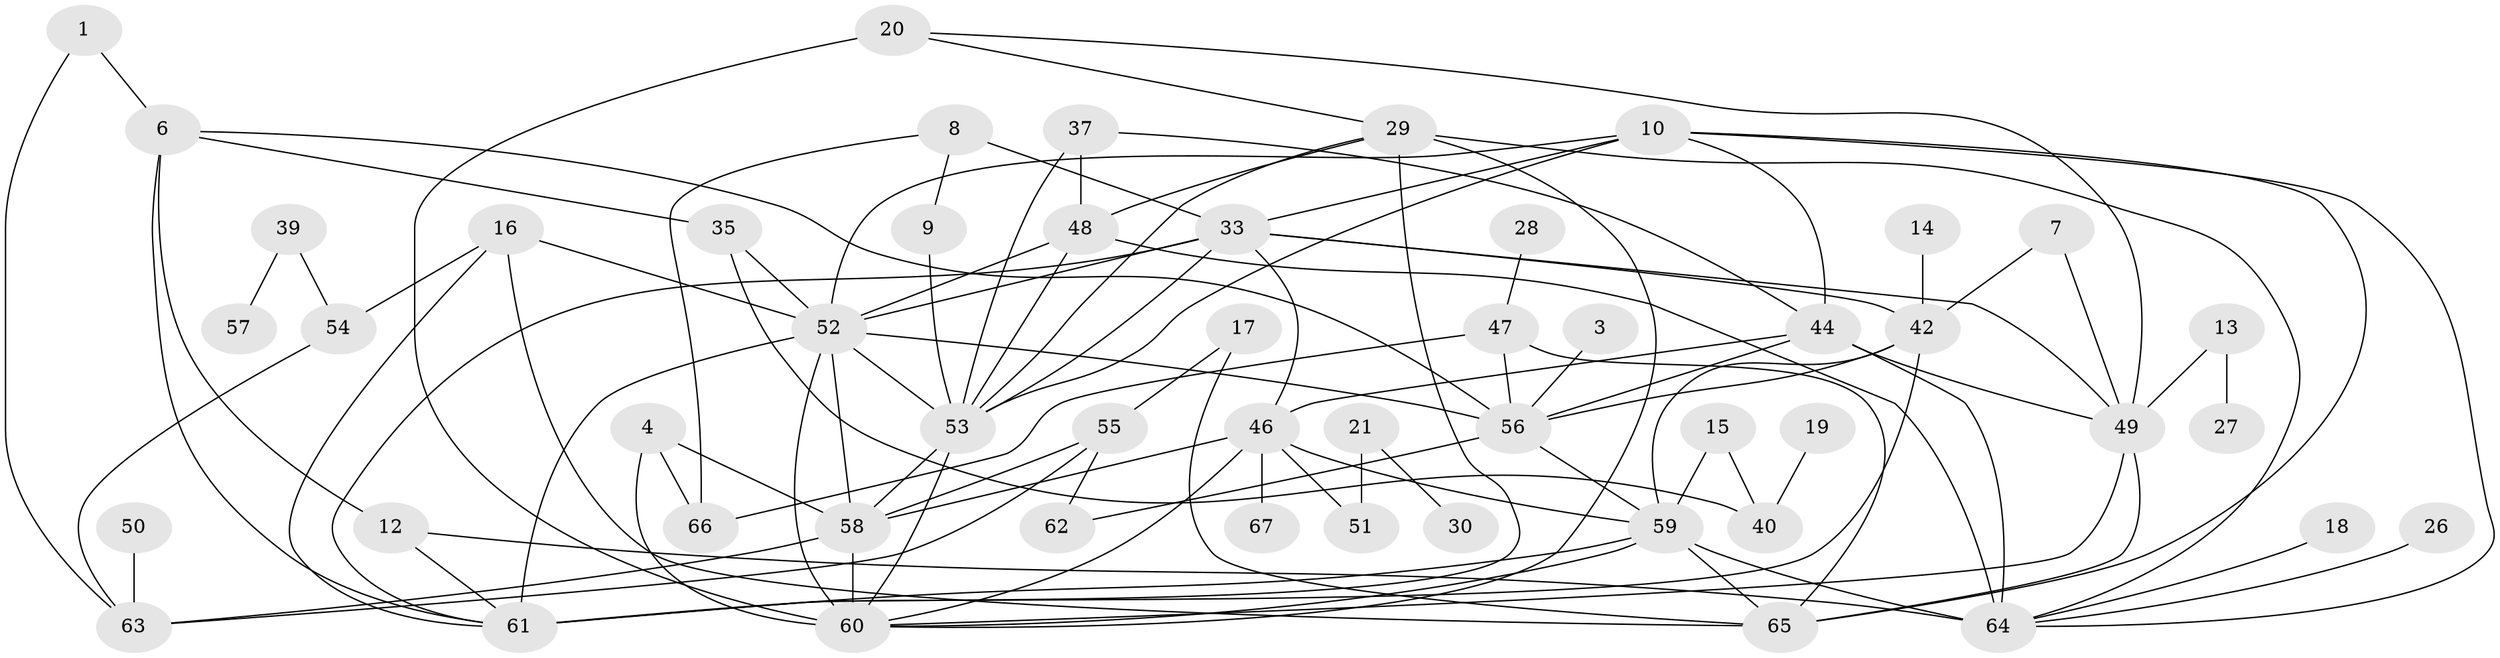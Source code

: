 // original degree distribution, {4: 0.12781954887218044, 2: 0.21804511278195488, 0: 0.09774436090225563, 5: 0.09022556390977443, 1: 0.17293233082706766, 3: 0.21804511278195488, 6: 0.045112781954887216, 7: 0.03007518796992481}
// Generated by graph-tools (version 1.1) at 2025/35/03/04/25 23:35:58]
// undirected, 52 vertices, 102 edges
graph export_dot {
  node [color=gray90,style=filled];
  1;
  3;
  4;
  6;
  7;
  8;
  9;
  10;
  12;
  13;
  14;
  15;
  16;
  17;
  18;
  19;
  20;
  21;
  26;
  27;
  28;
  29;
  30;
  33;
  35;
  37;
  39;
  40;
  42;
  44;
  46;
  47;
  48;
  49;
  50;
  51;
  52;
  53;
  54;
  55;
  56;
  57;
  58;
  59;
  60;
  61;
  62;
  63;
  64;
  65;
  66;
  67;
  1 -- 6 [weight=1.0];
  1 -- 63 [weight=1.0];
  3 -- 56 [weight=1.0];
  4 -- 58 [weight=1.0];
  4 -- 60 [weight=2.0];
  4 -- 66 [weight=1.0];
  6 -- 12 [weight=1.0];
  6 -- 35 [weight=1.0];
  6 -- 56 [weight=1.0];
  6 -- 61 [weight=1.0];
  7 -- 42 [weight=1.0];
  7 -- 49 [weight=1.0];
  8 -- 9 [weight=1.0];
  8 -- 33 [weight=2.0];
  8 -- 66 [weight=1.0];
  9 -- 53 [weight=1.0];
  10 -- 33 [weight=1.0];
  10 -- 44 [weight=1.0];
  10 -- 52 [weight=1.0];
  10 -- 53 [weight=1.0];
  10 -- 64 [weight=1.0];
  10 -- 65 [weight=1.0];
  12 -- 61 [weight=1.0];
  12 -- 64 [weight=1.0];
  13 -- 27 [weight=1.0];
  13 -- 49 [weight=1.0];
  14 -- 42 [weight=1.0];
  15 -- 40 [weight=1.0];
  15 -- 59 [weight=2.0];
  16 -- 52 [weight=1.0];
  16 -- 54 [weight=1.0];
  16 -- 61 [weight=1.0];
  16 -- 65 [weight=1.0];
  17 -- 55 [weight=1.0];
  17 -- 65 [weight=1.0];
  18 -- 64 [weight=1.0];
  19 -- 40 [weight=1.0];
  20 -- 29 [weight=1.0];
  20 -- 49 [weight=1.0];
  20 -- 60 [weight=2.0];
  21 -- 30 [weight=1.0];
  21 -- 51 [weight=1.0];
  26 -- 64 [weight=1.0];
  28 -- 47 [weight=1.0];
  29 -- 48 [weight=1.0];
  29 -- 53 [weight=1.0];
  29 -- 60 [weight=2.0];
  29 -- 61 [weight=1.0];
  29 -- 64 [weight=1.0];
  33 -- 42 [weight=1.0];
  33 -- 46 [weight=1.0];
  33 -- 49 [weight=1.0];
  33 -- 52 [weight=1.0];
  33 -- 53 [weight=1.0];
  33 -- 61 [weight=1.0];
  35 -- 40 [weight=1.0];
  35 -- 52 [weight=1.0];
  37 -- 44 [weight=1.0];
  37 -- 48 [weight=1.0];
  37 -- 53 [weight=1.0];
  39 -- 54 [weight=1.0];
  39 -- 57 [weight=1.0];
  42 -- 56 [weight=1.0];
  42 -- 59 [weight=1.0];
  42 -- 61 [weight=1.0];
  44 -- 46 [weight=1.0];
  44 -- 49 [weight=1.0];
  44 -- 56 [weight=1.0];
  44 -- 64 [weight=2.0];
  46 -- 51 [weight=1.0];
  46 -- 58 [weight=1.0];
  46 -- 59 [weight=1.0];
  46 -- 60 [weight=1.0];
  46 -- 67 [weight=1.0];
  47 -- 56 [weight=1.0];
  47 -- 65 [weight=1.0];
  47 -- 66 [weight=1.0];
  48 -- 52 [weight=1.0];
  48 -- 53 [weight=1.0];
  48 -- 64 [weight=1.0];
  49 -- 60 [weight=1.0];
  49 -- 65 [weight=1.0];
  50 -- 63 [weight=1.0];
  52 -- 53 [weight=1.0];
  52 -- 56 [weight=1.0];
  52 -- 58 [weight=1.0];
  52 -- 60 [weight=1.0];
  52 -- 61 [weight=2.0];
  53 -- 58 [weight=2.0];
  53 -- 60 [weight=1.0];
  54 -- 63 [weight=1.0];
  55 -- 58 [weight=1.0];
  55 -- 62 [weight=1.0];
  55 -- 63 [weight=1.0];
  56 -- 59 [weight=1.0];
  56 -- 62 [weight=1.0];
  58 -- 60 [weight=2.0];
  58 -- 63 [weight=1.0];
  59 -- 60 [weight=1.0];
  59 -- 61 [weight=1.0];
  59 -- 64 [weight=1.0];
  59 -- 65 [weight=1.0];
}
